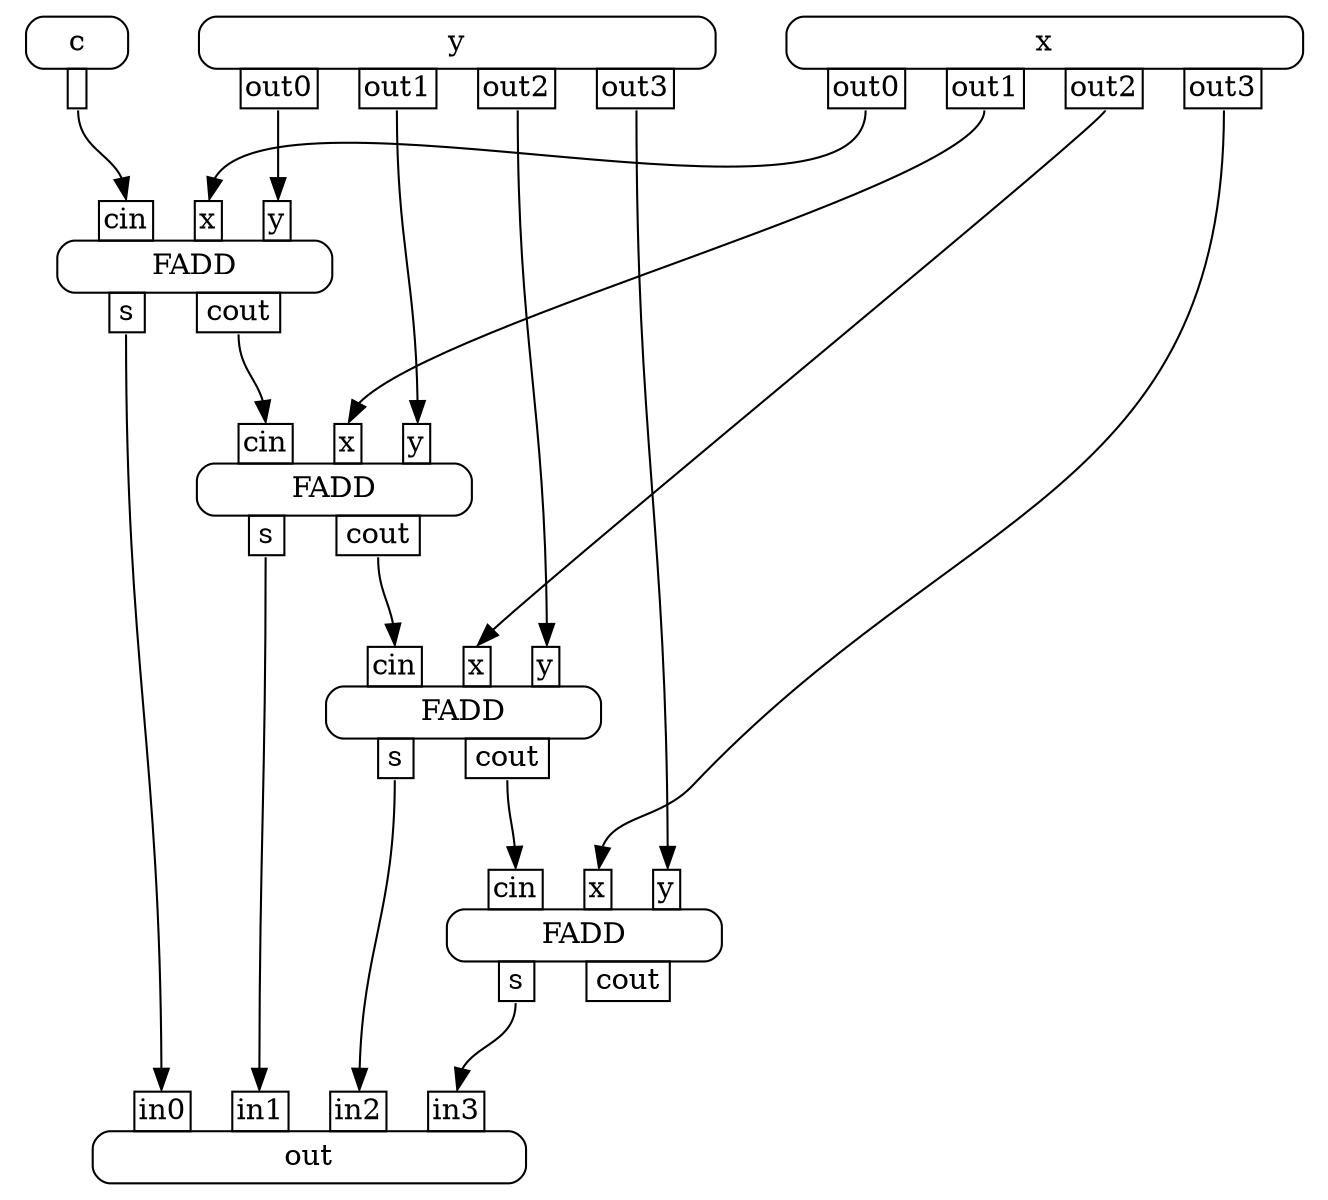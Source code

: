 digraph {
    n0 [shape=plaintext
       ,label=<<TABLE BORDER="0" CELLBORDER="0" CELLSPACING="0" CELLPADDING="0"><TR><TD><TABLE BORDER="0" CELLBORDER="0" CELLSPACING="0" CELLPADDING="0"><TR><TD WIDTH="20"></TD> <TD PORT="in0" BORDER="1" CELLPADDING="1">in0</TD> <TD WIDTH="20"></TD> <TD PORT="in1" BORDER="1" CELLPADDING="1">in1</TD> <TD WIDTH="20"></TD> <TD PORT="in2" BORDER="1" CELLPADDING="1">in2</TD> <TD WIDTH="20"></TD> <TD PORT="in3" BORDER="1" CELLPADDING="1">in3</TD> <TD WIDTH="20"></TD></TR></TABLE></TD></TR>
                                                                                <TR><TD BORDER="1" CELLPADDING="4" STYLE="ROUNDED">out</TD></TR>
                                                                                <TR><TD><TABLE BORDER="0" CELLBORDER="0" CELLSPACING="0" CELLPADDING="0"><TR><TD WIDTH="20"></TD> <TD WIDTH="20"></TD></TR></TABLE></TD></TR></TABLE>>];
    n1 [shape=plaintext
       ,label=<<TABLE BORDER="0" CELLBORDER="0" CELLSPACING="0" CELLPADDING="0"><TR><TD><TABLE BORDER="0" CELLBORDER="0" CELLSPACING="0" CELLPADDING="0"><TR><TD WIDTH="20"></TD> <TD PORT="in0" BORDER="1" CELLPADDING="1">cin</TD> <TD WIDTH="20"></TD> <TD PORT="in1" BORDER="1" CELLPADDING="1">x</TD> <TD WIDTH="20"></TD> <TD PORT="in2" BORDER="1" CELLPADDING="1">y</TD> <TD WIDTH="20"></TD></TR></TABLE></TD></TR>
                                                                                <TR><TD BORDER="1" CELLPADDING="4" STYLE="ROUNDED">FADD</TD></TR>
                                                                                <TR><TD><TABLE BORDER="0" CELLBORDER="0" CELLSPACING="0" CELLPADDING="0"><TR><TD WIDTH="20"></TD> <TD PORT="out0" BORDER="1" CELLPADDING="1">s</TD> <TD WIDTH="20"></TD> <TD PORT="out1" BORDER="1" CELLPADDING="1">cout</TD> <TD WIDTH="20"></TD></TR></TABLE></TD></TR></TABLE>>];
    n2 [shape=plaintext
       ,label=<<TABLE BORDER="0" CELLBORDER="0" CELLSPACING="0" CELLPADDING="0"><TR><TD><TABLE BORDER="0" CELLBORDER="0" CELLSPACING="0" CELLPADDING="0"><TR><TD WIDTH="20"></TD> <TD PORT="in0" BORDER="1" CELLPADDING="1">cin</TD> <TD WIDTH="20"></TD> <TD PORT="in1" BORDER="1" CELLPADDING="1">x</TD> <TD WIDTH="20"></TD> <TD PORT="in2" BORDER="1" CELLPADDING="1">y</TD> <TD WIDTH="20"></TD></TR></TABLE></TD></TR>
                                                                                <TR><TD BORDER="1" CELLPADDING="4" STYLE="ROUNDED">FADD</TD></TR>
                                                                                <TR><TD><TABLE BORDER="0" CELLBORDER="0" CELLSPACING="0" CELLPADDING="0"><TR><TD WIDTH="20"></TD> <TD PORT="out0" BORDER="1" CELLPADDING="1">s</TD> <TD WIDTH="20"></TD> <TD PORT="out1" BORDER="1" CELLPADDING="1">cout</TD> <TD WIDTH="20"></TD></TR></TABLE></TD></TR></TABLE>>];
    n3 [shape=plaintext
       ,label=<<TABLE BORDER="0" CELLBORDER="0" CELLSPACING="0" CELLPADDING="0"><TR><TD><TABLE BORDER="0" CELLBORDER="0" CELLSPACING="0" CELLPADDING="0"><TR><TD WIDTH="20"></TD> <TD PORT="in0" BORDER="1" CELLPADDING="1">cin</TD> <TD WIDTH="20"></TD> <TD PORT="in1" BORDER="1" CELLPADDING="1">x</TD> <TD WIDTH="20"></TD> <TD PORT="in2" BORDER="1" CELLPADDING="1">y</TD> <TD WIDTH="20"></TD></TR></TABLE></TD></TR>
                                                                                <TR><TD BORDER="1" CELLPADDING="4" STYLE="ROUNDED">FADD</TD></TR>
                                                                                <TR><TD><TABLE BORDER="0" CELLBORDER="0" CELLSPACING="0" CELLPADDING="0"><TR><TD WIDTH="20"></TD> <TD PORT="out0" BORDER="1" CELLPADDING="1">s</TD> <TD WIDTH="20"></TD> <TD PORT="out1" BORDER="1" CELLPADDING="1">cout</TD> <TD WIDTH="20"></TD></TR></TABLE></TD></TR></TABLE>>];
    n4 [shape=plaintext
       ,label=<<TABLE BORDER="0" CELLBORDER="0" CELLSPACING="0" CELLPADDING="0"><TR><TD><TABLE BORDER="0" CELLBORDER="0" CELLSPACING="0" CELLPADDING="0"><TR><TD WIDTH="20"></TD> <TD PORT="in0" BORDER="1" CELLPADDING="1">cin</TD> <TD WIDTH="20"></TD> <TD PORT="in1" BORDER="1" CELLPADDING="1">x</TD> <TD WIDTH="20"></TD> <TD PORT="in2" BORDER="1" CELLPADDING="1">y</TD> <TD WIDTH="20"></TD></TR></TABLE></TD></TR>
                                                                                <TR><TD BORDER="1" CELLPADDING="4" STYLE="ROUNDED">FADD</TD></TR>
                                                                                <TR><TD><TABLE BORDER="0" CELLBORDER="0" CELLSPACING="0" CELLPADDING="0"><TR><TD WIDTH="20"></TD> <TD PORT="out0" BORDER="1" CELLPADDING="1">s</TD> <TD WIDTH="20"></TD> <TD PORT="out1" BORDER="1" CELLPADDING="1">cout</TD> <TD WIDTH="20"></TD></TR></TABLE></TD></TR></TABLE>>];
    n5 [shape=plaintext
       ,label=<<TABLE BORDER="0" CELLBORDER="0" CELLSPACING="0" CELLPADDING="0"><TR><TD><TABLE BORDER="0" CELLBORDER="0" CELLSPACING="0" CELLPADDING="0"><TR><TD WIDTH="20"></TD> <TD WIDTH="20"></TD></TR></TABLE></TD></TR>
                                                                                <TR><TD BORDER="1" CELLPADDING="4" STYLE="ROUNDED">y</TD></TR>
                                                                                <TR><TD><TABLE BORDER="0" CELLBORDER="0" CELLSPACING="0" CELLPADDING="0"><TR><TD WIDTH="20"></TD> <TD PORT="out0" BORDER="1" CELLPADDING="1">out0</TD> <TD WIDTH="20"></TD> <TD PORT="out1" BORDER="1" CELLPADDING="1">out1</TD> <TD WIDTH="20"></TD> <TD PORT="out2" BORDER="1" CELLPADDING="1">out2</TD> <TD WIDTH="20"></TD> <TD PORT="out3" BORDER="1" CELLPADDING="1">out3</TD> <TD WIDTH="20"></TD></TR></TABLE></TD></TR></TABLE>>];
    n6 [shape=plaintext
       ,label=<<TABLE BORDER="0" CELLBORDER="0" CELLSPACING="0" CELLPADDING="0"><TR><TD><TABLE BORDER="0" CELLBORDER="0" CELLSPACING="0" CELLPADDING="0"><TR><TD WIDTH="20"></TD> <TD WIDTH="20"></TD></TR></TABLE></TD></TR>
                                                                                <TR><TD BORDER="1" CELLPADDING="4" STYLE="ROUNDED">x</TD></TR>
                                                                                <TR><TD><TABLE BORDER="0" CELLBORDER="0" CELLSPACING="0" CELLPADDING="0"><TR><TD WIDTH="20"></TD> <TD PORT="out0" BORDER="1" CELLPADDING="1">out0</TD> <TD WIDTH="20"></TD> <TD PORT="out1" BORDER="1" CELLPADDING="1">out1</TD> <TD WIDTH="20"></TD> <TD PORT="out2" BORDER="1" CELLPADDING="1">out2</TD> <TD WIDTH="20"></TD> <TD PORT="out3" BORDER="1" CELLPADDING="1">out3</TD> <TD WIDTH="20"></TD></TR></TABLE></TD></TR></TABLE>>];
    n7 [shape=plaintext
       ,label=<<TABLE BORDER="0" CELLBORDER="0" CELLSPACING="0" CELLPADDING="0"><TR><TD><TABLE BORDER="0" CELLBORDER="0" CELLSPACING="0" CELLPADDING="0"><TR><TD WIDTH="20"></TD> <TD WIDTH="20"></TD></TR></TABLE></TD></TR>
                                                                                <TR><TD BORDER="1" CELLPADDING="4" STYLE="ROUNDED">c</TD></TR>
                                                                                <TR><TD><TABLE BORDER="0" CELLBORDER="0" CELLSPACING="0" CELLPADDING="0"><TR><TD WIDTH="20"></TD> <TD PORT="out0" BORDER="1" CELLPADDING="1"> </TD> <TD WIDTH="20"></TD></TR></TABLE></TD></TR></TABLE>>];
    n4 -> n0 [headport=in0
             ,tailport=out0];
    n3 -> n0 [headport=in1
             ,tailport=out0];
    n2 -> n0 [headport=in2
             ,tailport=out0];
    n1 -> n0 [headport=in3
             ,tailport=out0];
    n2 -> n1 [headport=in0
             ,tailport=out1];
    n6 -> n1 [headport=in1
             ,tailport=out3];
    n5 -> n1 [headport=in2
             ,tailport=out3];
    n3 -> n2 [headport=in0
             ,tailport=out1];
    n6 -> n2 [headport=in1
             ,tailport=out2];
    n5 -> n2 [headport=in2
             ,tailport=out2];
    n4 -> n3 [headport=in0
             ,tailport=out1];
    n6 -> n3 [headport=in1
             ,tailport=out1];
    n5 -> n3 [headport=in2
             ,tailport=out1];
    n7 -> n4 [headport=in0
             ,tailport=out0];
    n6 -> n4 [headport=in1
             ,tailport=out0];
    n5 -> n4 [headport=in2
             ,tailport=out0];
}